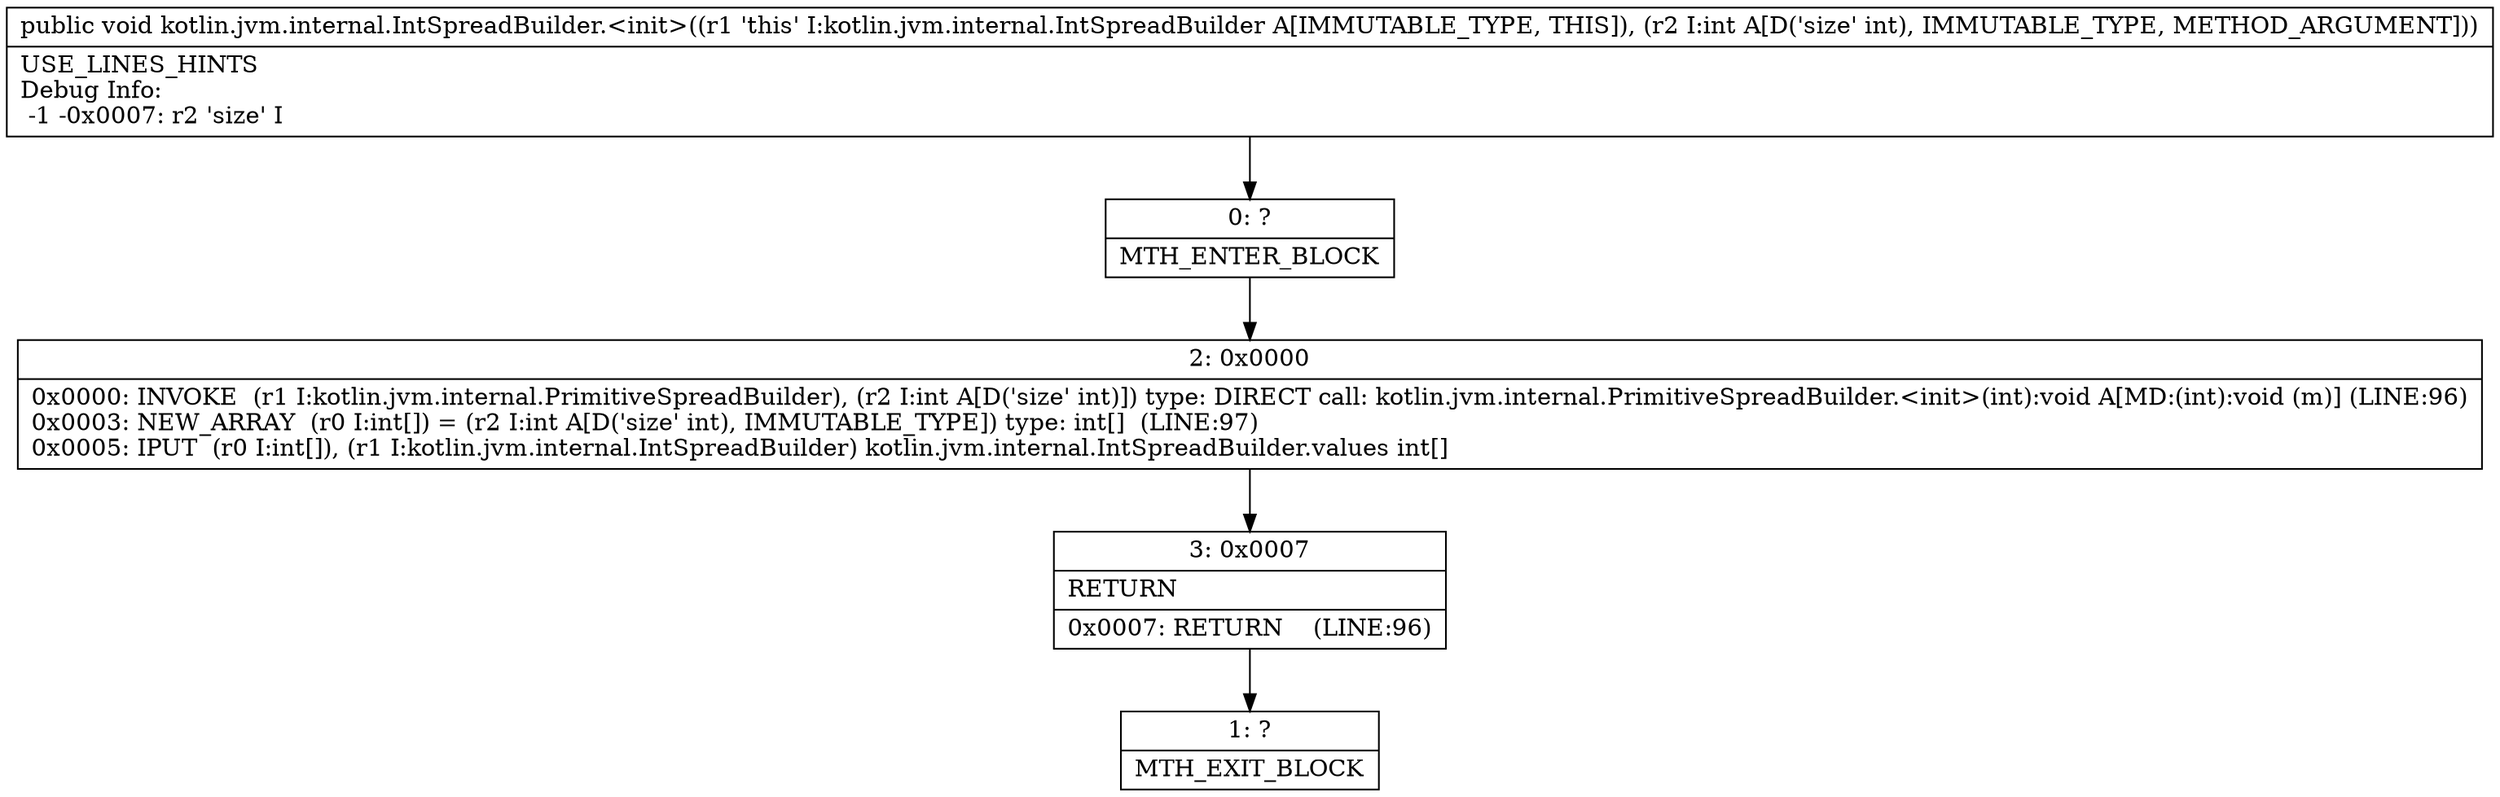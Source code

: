 digraph "CFG forkotlin.jvm.internal.IntSpreadBuilder.\<init\>(I)V" {
Node_0 [shape=record,label="{0\:\ ?|MTH_ENTER_BLOCK\l}"];
Node_2 [shape=record,label="{2\:\ 0x0000|0x0000: INVOKE  (r1 I:kotlin.jvm.internal.PrimitiveSpreadBuilder), (r2 I:int A[D('size' int)]) type: DIRECT call: kotlin.jvm.internal.PrimitiveSpreadBuilder.\<init\>(int):void A[MD:(int):void (m)] (LINE:96)\l0x0003: NEW_ARRAY  (r0 I:int[]) = (r2 I:int A[D('size' int), IMMUTABLE_TYPE]) type: int[]  (LINE:97)\l0x0005: IPUT  (r0 I:int[]), (r1 I:kotlin.jvm.internal.IntSpreadBuilder) kotlin.jvm.internal.IntSpreadBuilder.values int[] \l}"];
Node_3 [shape=record,label="{3\:\ 0x0007|RETURN\l|0x0007: RETURN    (LINE:96)\l}"];
Node_1 [shape=record,label="{1\:\ ?|MTH_EXIT_BLOCK\l}"];
MethodNode[shape=record,label="{public void kotlin.jvm.internal.IntSpreadBuilder.\<init\>((r1 'this' I:kotlin.jvm.internal.IntSpreadBuilder A[IMMUTABLE_TYPE, THIS]), (r2 I:int A[D('size' int), IMMUTABLE_TYPE, METHOD_ARGUMENT]))  | USE_LINES_HINTS\lDebug Info:\l  \-1 \-0x0007: r2 'size' I\l}"];
MethodNode -> Node_0;Node_0 -> Node_2;
Node_2 -> Node_3;
Node_3 -> Node_1;
}

